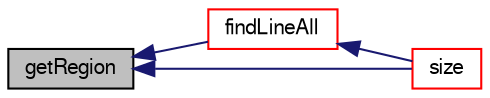 digraph "getRegion"
{
  bgcolor="transparent";
  edge [fontname="FreeSans",fontsize="10",labelfontname="FreeSans",labelfontsize="10"];
  node [fontname="FreeSans",fontsize="10",shape=record];
  rankdir="LR";
  Node2089 [label="getRegion",height=0.2,width=0.4,color="black", fillcolor="grey75", style="filled", fontcolor="black"];
  Node2089 -> Node2090 [dir="back",color="midnightblue",fontsize="10",style="solid",fontname="FreeSans"];
  Node2090 [label="findLineAll",height=0.2,width=0.4,color="red",URL="$a25258.html#a32c00098bc496f0cc93bf1aebc19ee49",tooltip="Get all intersections in order from start to end. "];
  Node2090 -> Node2094 [dir="back",color="midnightblue",fontsize="10",style="solid",fontname="FreeSans"];
  Node2094 [label="size",height=0.2,width=0.4,color="red",URL="$a25258.html#a03bc1200aac252c4d3e18657d700b71c",tooltip="Range of local indices that can be returned. "];
  Node2089 -> Node2094 [dir="back",color="midnightblue",fontsize="10",style="solid",fontname="FreeSans"];
}
